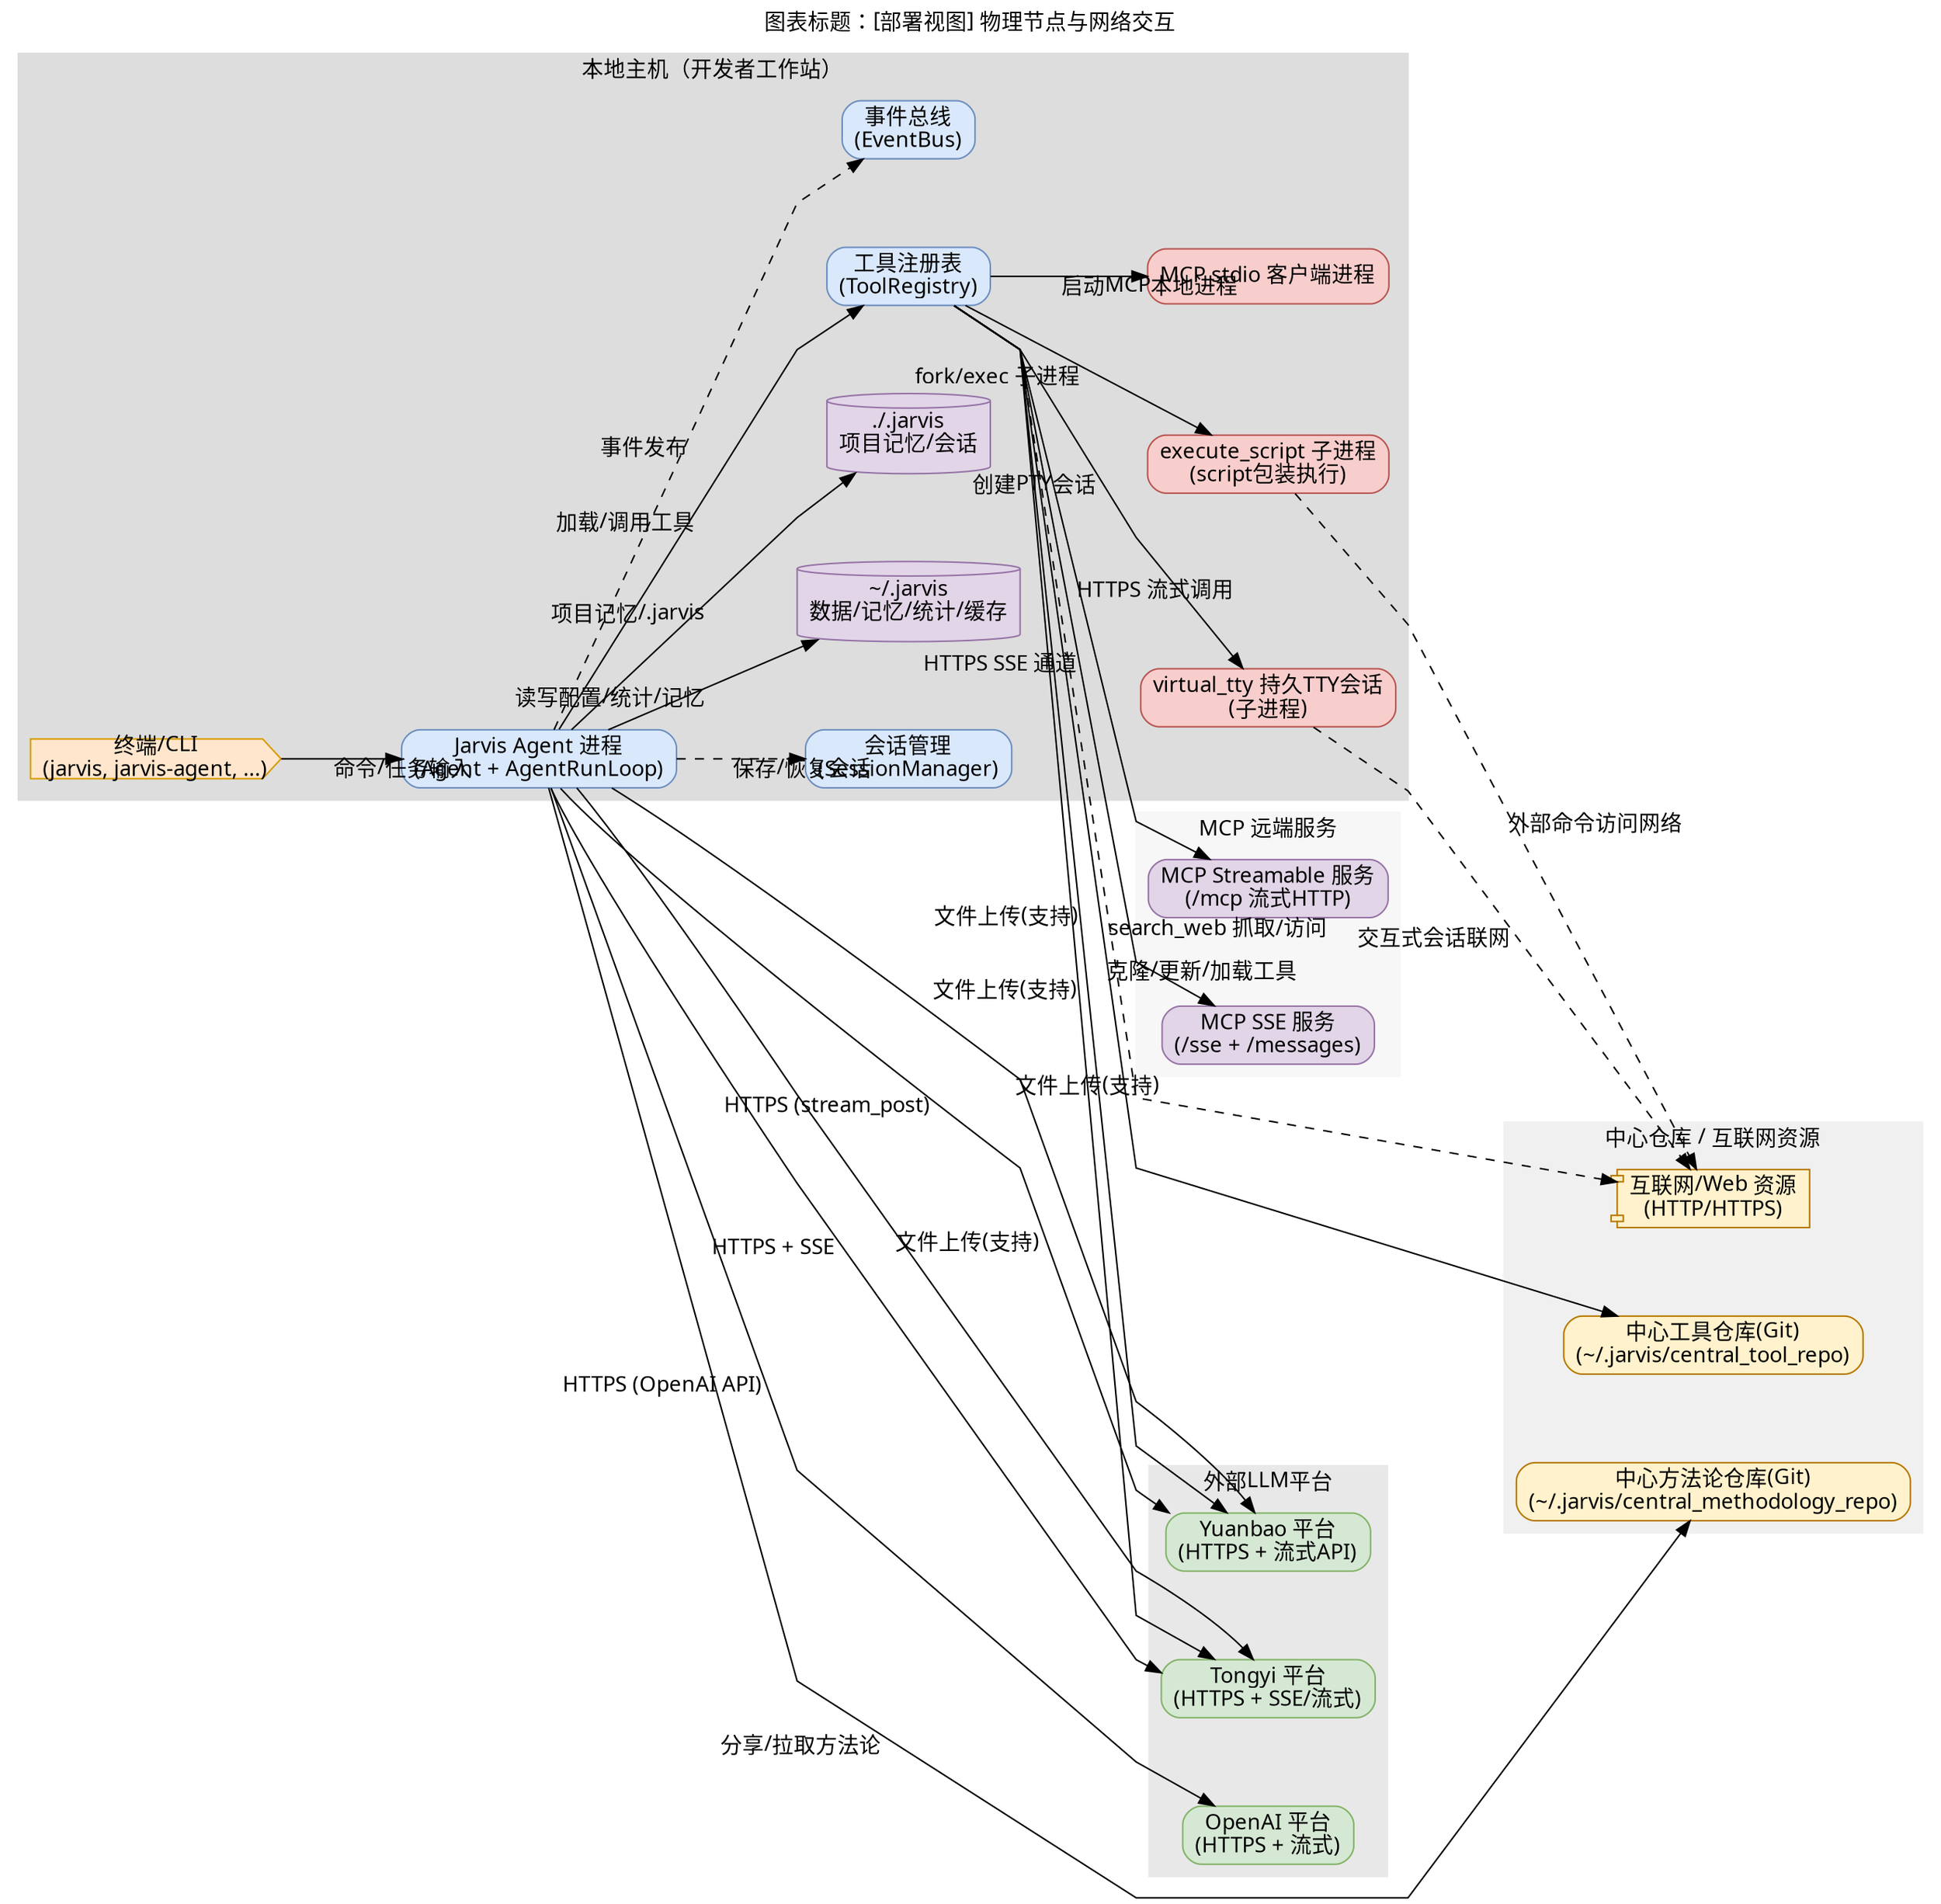 digraph G {
  // --- Global Settings ---
  graph [rankdir="LR", splines=polyline, fontname="Sans-serif", label="图表标题：[部署视图] 物理节点与网络交互", labelloc="t", newrank=true, nodesep=0.8, ranksep=1.1, overlap=false];
  node [shape=box, style="rounded,filled", fillcolor="#EFEFEF", fontname="Sans-serif"];
  edge [fontname="Sans-serif"];

  // 本地节点
  subgraph cluster_local {
    label = "本地主机（开发者工作站）";
    style = "filled";
    color = "#dddddd";
    node [fillcolor="#DAE8FC", color="#6C8EBF"];

    tty [label="终端/CLI\n(jarvis, jarvis-agent, ...)", shape=cds, fillcolor="#FFE6CC", color="#D79B00"];
    agent_proc [label="Jarvis Agent 进程\n(Agent + AgentRunLoop)"];
    tool_registry [label="工具注册表\n(ToolRegistry)"];
    event_bus [label="事件总线\n(EventBus)"];
    session_mgr [label="会话管理\n(SessionManager)"];

    // 本地子进程/会话
    node [fillcolor="#F8CECC", color="#B85450"];
    exec_script [label="execute_script 子进程\n(script包装执行)"];
    vtty_proc [label="virtual_tty 持久TTY会话\n(子进程)"];
    mcp_stdio_proc [label="MCP stdio 客户端进程"];

    // 本地数据目录
    node [shape=cylinder, fillcolor="#E1D5E7", color="#9673A6"];
    data_home [label="~/.jarvis\n数据/记忆/统计/缓存"];
    data_project [label="./.jarvis\n项目记忆/会话"];
  }

  // 外部LLM平台
  subgraph cluster_llm {
    label = "外部LLM平台";
    style = "filled";
    color = "#e8e8e8";
    node [fillcolor="#D5E8D4", color="#82B366"];
    llm_yuanbao [label="Yuanbao 平台\n(HTTPS + 流式API)"];
    llm_tongyi [label="Tongyi 平台\n(HTTPS + SSE/流式)"];
    llm_openai [label="OpenAI 平台\n(HTTPS + 流式)"];
    { rank=same; llm_yuanbao; llm_tongyi; llm_openai; }
  }

  // 远端MCP服务
  subgraph cluster_mcp_remote {
    label = "MCP 远端服务";
    style = "filled";
    color = "#f7f7f7";
    node [fillcolor="#E1D5E7", color="#9673A6"];
    mcp_sse_srv [label="MCP SSE 服务\n(/sse + /messages)"];
    mcp_stream_srv [label="MCP Streamable 服务\n(/mcp 流式HTTP)"];
  }

  // 中心仓库与互联网资源
  subgraph cluster_repos {
    label = "中心仓库 / 互联网资源";
    style = "filled";
    color = "#f0f0f0";
    node [fillcolor="#FFF2CC", color="#B57800"];
    central_tool_repo [label="中心工具仓库(Git)\n(~/.jarvis/central_tool_repo)"];
    central_method_repo [label="中心方法论仓库(Git)\n(~/.jarvis/central_methodology_repo)"];
    internet [label="互联网/Web 资源\n(HTTP/HTTPS)", shape=component];
  }

  // --- 部署连线与协议标注 ---
  // 本地交互
  tty -> agent_proc [xlabel="命令/任务输入"];
  agent_proc -> session_mgr [xlabel="保存/恢复会话", style=dashed];
  agent_proc -> event_bus [xlabel="事件发布", style=dashed];
  agent_proc -> tool_registry [xlabel="加载/调用工具"];

  // 本地子进程/会话
  tool_registry -> exec_script [xlabel="fork/exec 子进程"];
  tool_registry -> vtty_proc [xlabel="创建PTY会话"];
  tool_registry -> mcp_stdio_proc [xlabel="启动MCP本地进程"];

  // 本地数据挂载
  agent_proc -> data_home [xlabel="读写配置/统计/记忆"];
  agent_proc -> data_project [xlabel="项目记忆/.jarvis"];

  // LLM平台通信（HTTPS/流式）
  agent_proc -> llm_yuanbao [xlabel="HTTPS (stream_post)"];
  agent_proc -> llm_tongyi [xlabel="HTTPS + SSE"];
  agent_proc -> llm_openai [xlabel="HTTPS (OpenAI API)"];

  // 文件上传（受平台支持）
  {agent_proc; tool_registry} -> llm_yuanbao [xlabel="文件上传(支持)"];
  {agent_proc; tool_registry} -> llm_tongyi [xlabel="文件上传(支持)"];

  // MCP远端通信
  tool_registry -> mcp_sse_srv [xlabel="HTTPS SSE 通道"];
  tool_registry -> mcp_stream_srv [xlabel="HTTPS 流式调用"];

  // 中心仓库同步（Git）
  tool_registry -> central_tool_repo [xlabel="克隆/更新/加载工具"];
  agent_proc -> central_method_repo [xlabel="分享/拉取方法论"];

  // 互联网访问（工具/抓取）
  exec_script -> internet [xlabel="外部命令访问网络", style=dashed];
  vtty_proc -> internet [xlabel="交互式会话联网", style=dashed];
  tool_registry -> internet [xlabel="search_web 抓取/访问", style=dashed];

  // 对齐
  { rank=same; llm_yuanbao; llm_tongyi; llm_openai; }
  { rank=same; mcp_sse_srv; mcp_stream_srv; }
  { rank=same; central_tool_repo; central_method_repo; internet; }
}
